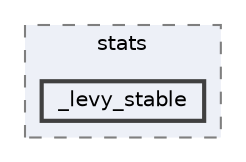 digraph "/home/jam/Research/IRES-2025/dev/src/llm-scripts/testing/hypothesis-testing/hyp-env/lib/python3.12/site-packages/scipy/stats/_levy_stable"
{
 // LATEX_PDF_SIZE
  bgcolor="transparent";
  edge [fontname=Helvetica,fontsize=10,labelfontname=Helvetica,labelfontsize=10];
  node [fontname=Helvetica,fontsize=10,shape=box,height=0.2,width=0.4];
  compound=true
  subgraph clusterdir_49a4d825d310769c20c5bbd05c58f3ef {
    graph [ bgcolor="#edf0f7", pencolor="grey50", label="stats", fontname=Helvetica,fontsize=10 style="filled,dashed", URL="dir_49a4d825d310769c20c5bbd05c58f3ef.html",tooltip=""]
  dir_4ed0e525d70c9d8d731dff1b3e09ec8d [label="_levy_stable", fillcolor="#edf0f7", color="grey25", style="filled,bold", URL="dir_4ed0e525d70c9d8d731dff1b3e09ec8d.html",tooltip=""];
  }
}
